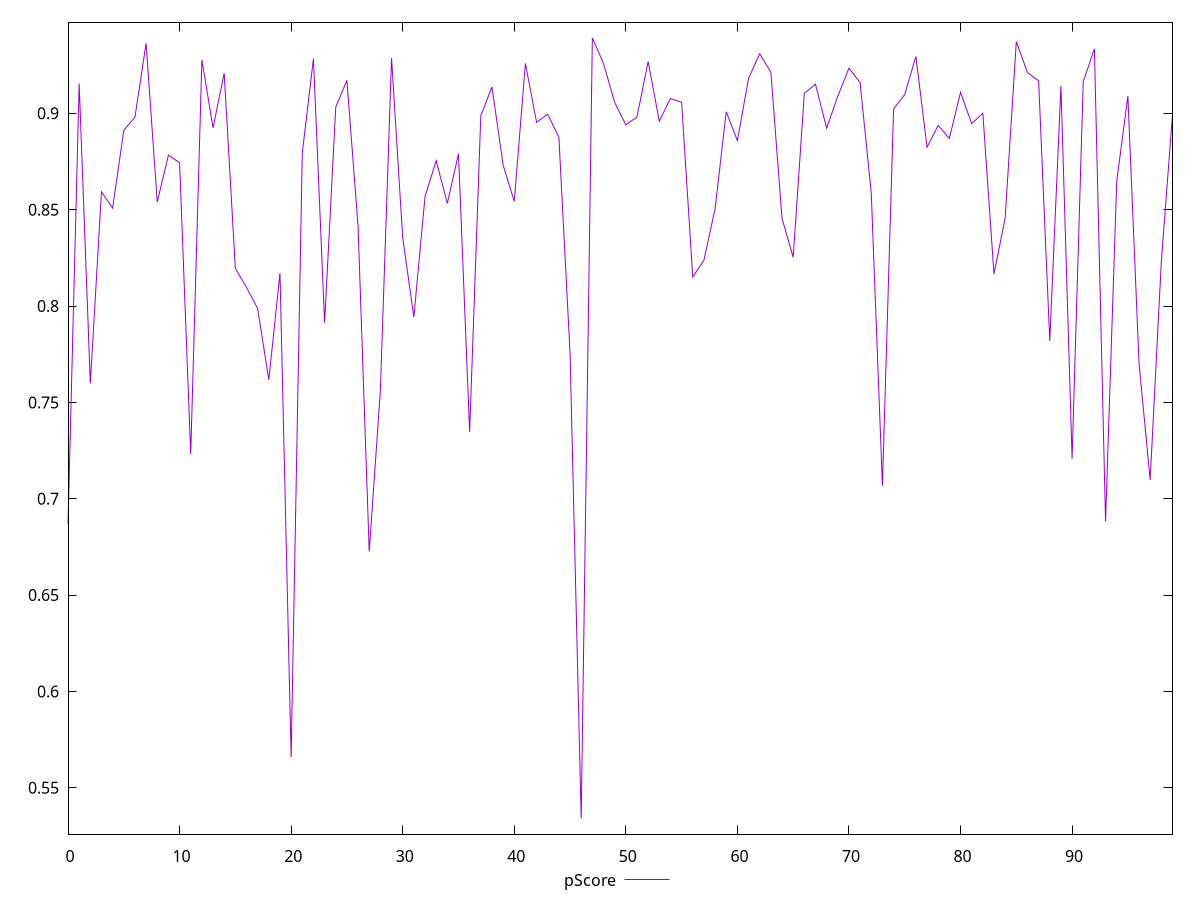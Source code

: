 reset

$pScore <<EOF
0 0.6870010377412159
1 0.9154010595108607
2 0.7598630407886237
3 0.8592315476511228
4 0.8507730849654535
5 0.8911287007780684
6 0.8980029167519159
7 0.9363194043619514
8 0.8539247079144037
9 0.8782754365783441
10 0.8743568327962103
11 0.7231541015772929
12 0.9277264790504611
13 0.8924980997593421
14 0.920838677966929
15 0.8195444395839723
16 0.8096690009405574
17 0.7987122871311023
18 0.7616669364795259
19 0.8170804954530617
20 0.5659864223394531
21 0.8795641135804246
22 0.9283593676269433
23 0.7913696792732056
24 0.903251419013242
25 0.9170999160003034
26 0.8412875620855094
27 0.6726181486132801
28 0.7562556853479792
29 0.9286677270171693
30 0.8355174297822816
31 0.7943188332797773
32 0.8567518116189561
33 0.8754090935227921
34 0.8532499043311803
35 0.8790055587169652
36 0.7346097148914064
37 0.898697637091552
38 0.9136793345046267
39 0.8732222827936509
40 0.8542550100568991
41 0.9258680182250998
42 0.8953550251792565
43 0.8994640852761411
44 0.8875616030397826
45 0.7756740742656563
46 0.5340803300250051
47 0.9391213764579283
48 0.925846092438394
49 0.9056486410276503
50 0.8939995021409212
51 0.8981066401392994
52 0.9268859646819563
53 0.8958326040946171
54 0.9076509613867981
55 0.9056993298035373
56 0.8150547958077031
57 0.8237425048044231
58 0.8504530363073863
59 0.9007805124692791
60 0.8858087453122152
61 0.918060934425533
62 0.9309024066203959
63 0.9213043894791739
64 0.8455250504119319
65 0.8253081429194657
66 0.910411543440328
67 0.9150656062180786
68 0.8922435141555398
69 0.9089031468778719
70 0.9234188514624095
71 0.9158942111538506
72 0.8584278083241004
73 0.7067944241355757
74 0.9022220095402809
75 0.9097571746751538
76 0.9294801647658817
77 0.8824143053283557
78 0.8937284614872287
79 0.8869571759364676
80 0.9108758664342467
81 0.8946202028728234
82 0.900075190218946
83 0.816582735615575
84 0.845650058629263
85 0.9373019765999806
86 0.9211013656783713
87 0.9168849598784101
88 0.7819081319000394
89 0.914242711317229
90 0.7208105053030079
91 0.9164550713586052
92 0.9334329198043909
93 0.6882944697538422
94 0.8646642093837527
95 0.9089604599404263
96 0.7703178773447678
97 0.7098488233125744
98 0.8232496169797929
99 0.8993485589360757
EOF

set key outside below
set xrange [0:99]
set yrange [0.5259795090963466:0.9472221973865868]
set trange [0.5259795090963466:0.9472221973865868]
set terminal svg size 640, 500 enhanced background rgb 'white'
set output "report_00015_2021-02-09T16-11-33.973Z/first-meaningful-paint/samples/pages+cached/pScore/values.svg"

plot $pScore title "pScore" with line

reset
